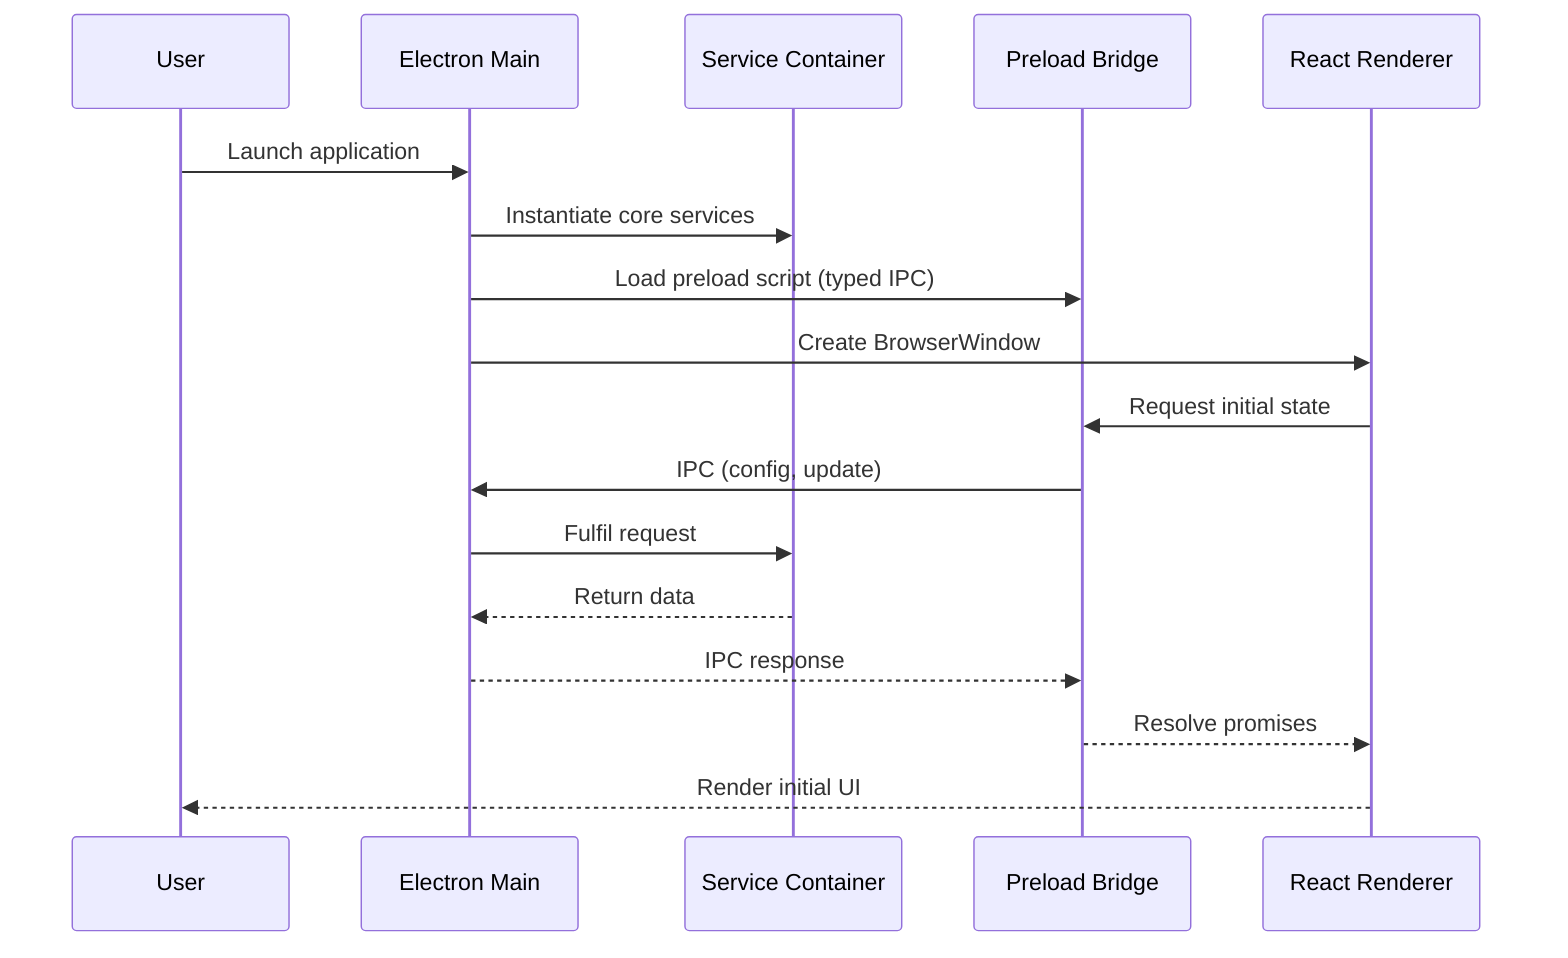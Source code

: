 %% App Bootstrap Sequence
sequenceDiagram
    participant User
    participant Electron as Electron Main
    participant Services as Service Container
    participant Preload as Preload Bridge
    participant Renderer as React Renderer

    User->>Electron: Launch application
    Electron->>Services: Instantiate core services
    Electron->>Preload: Load preload script (typed IPC)
    Electron->>Renderer: Create BrowserWindow
    Renderer->>Preload: Request initial state
    Preload->>Electron: IPC (config, update)
    Electron->>Services: Fulfil request
    Services-->>Electron: Return data
    Electron-->>Preload: IPC response
    Preload-->>Renderer: Resolve promises
    Renderer-->>User: Render initial UI